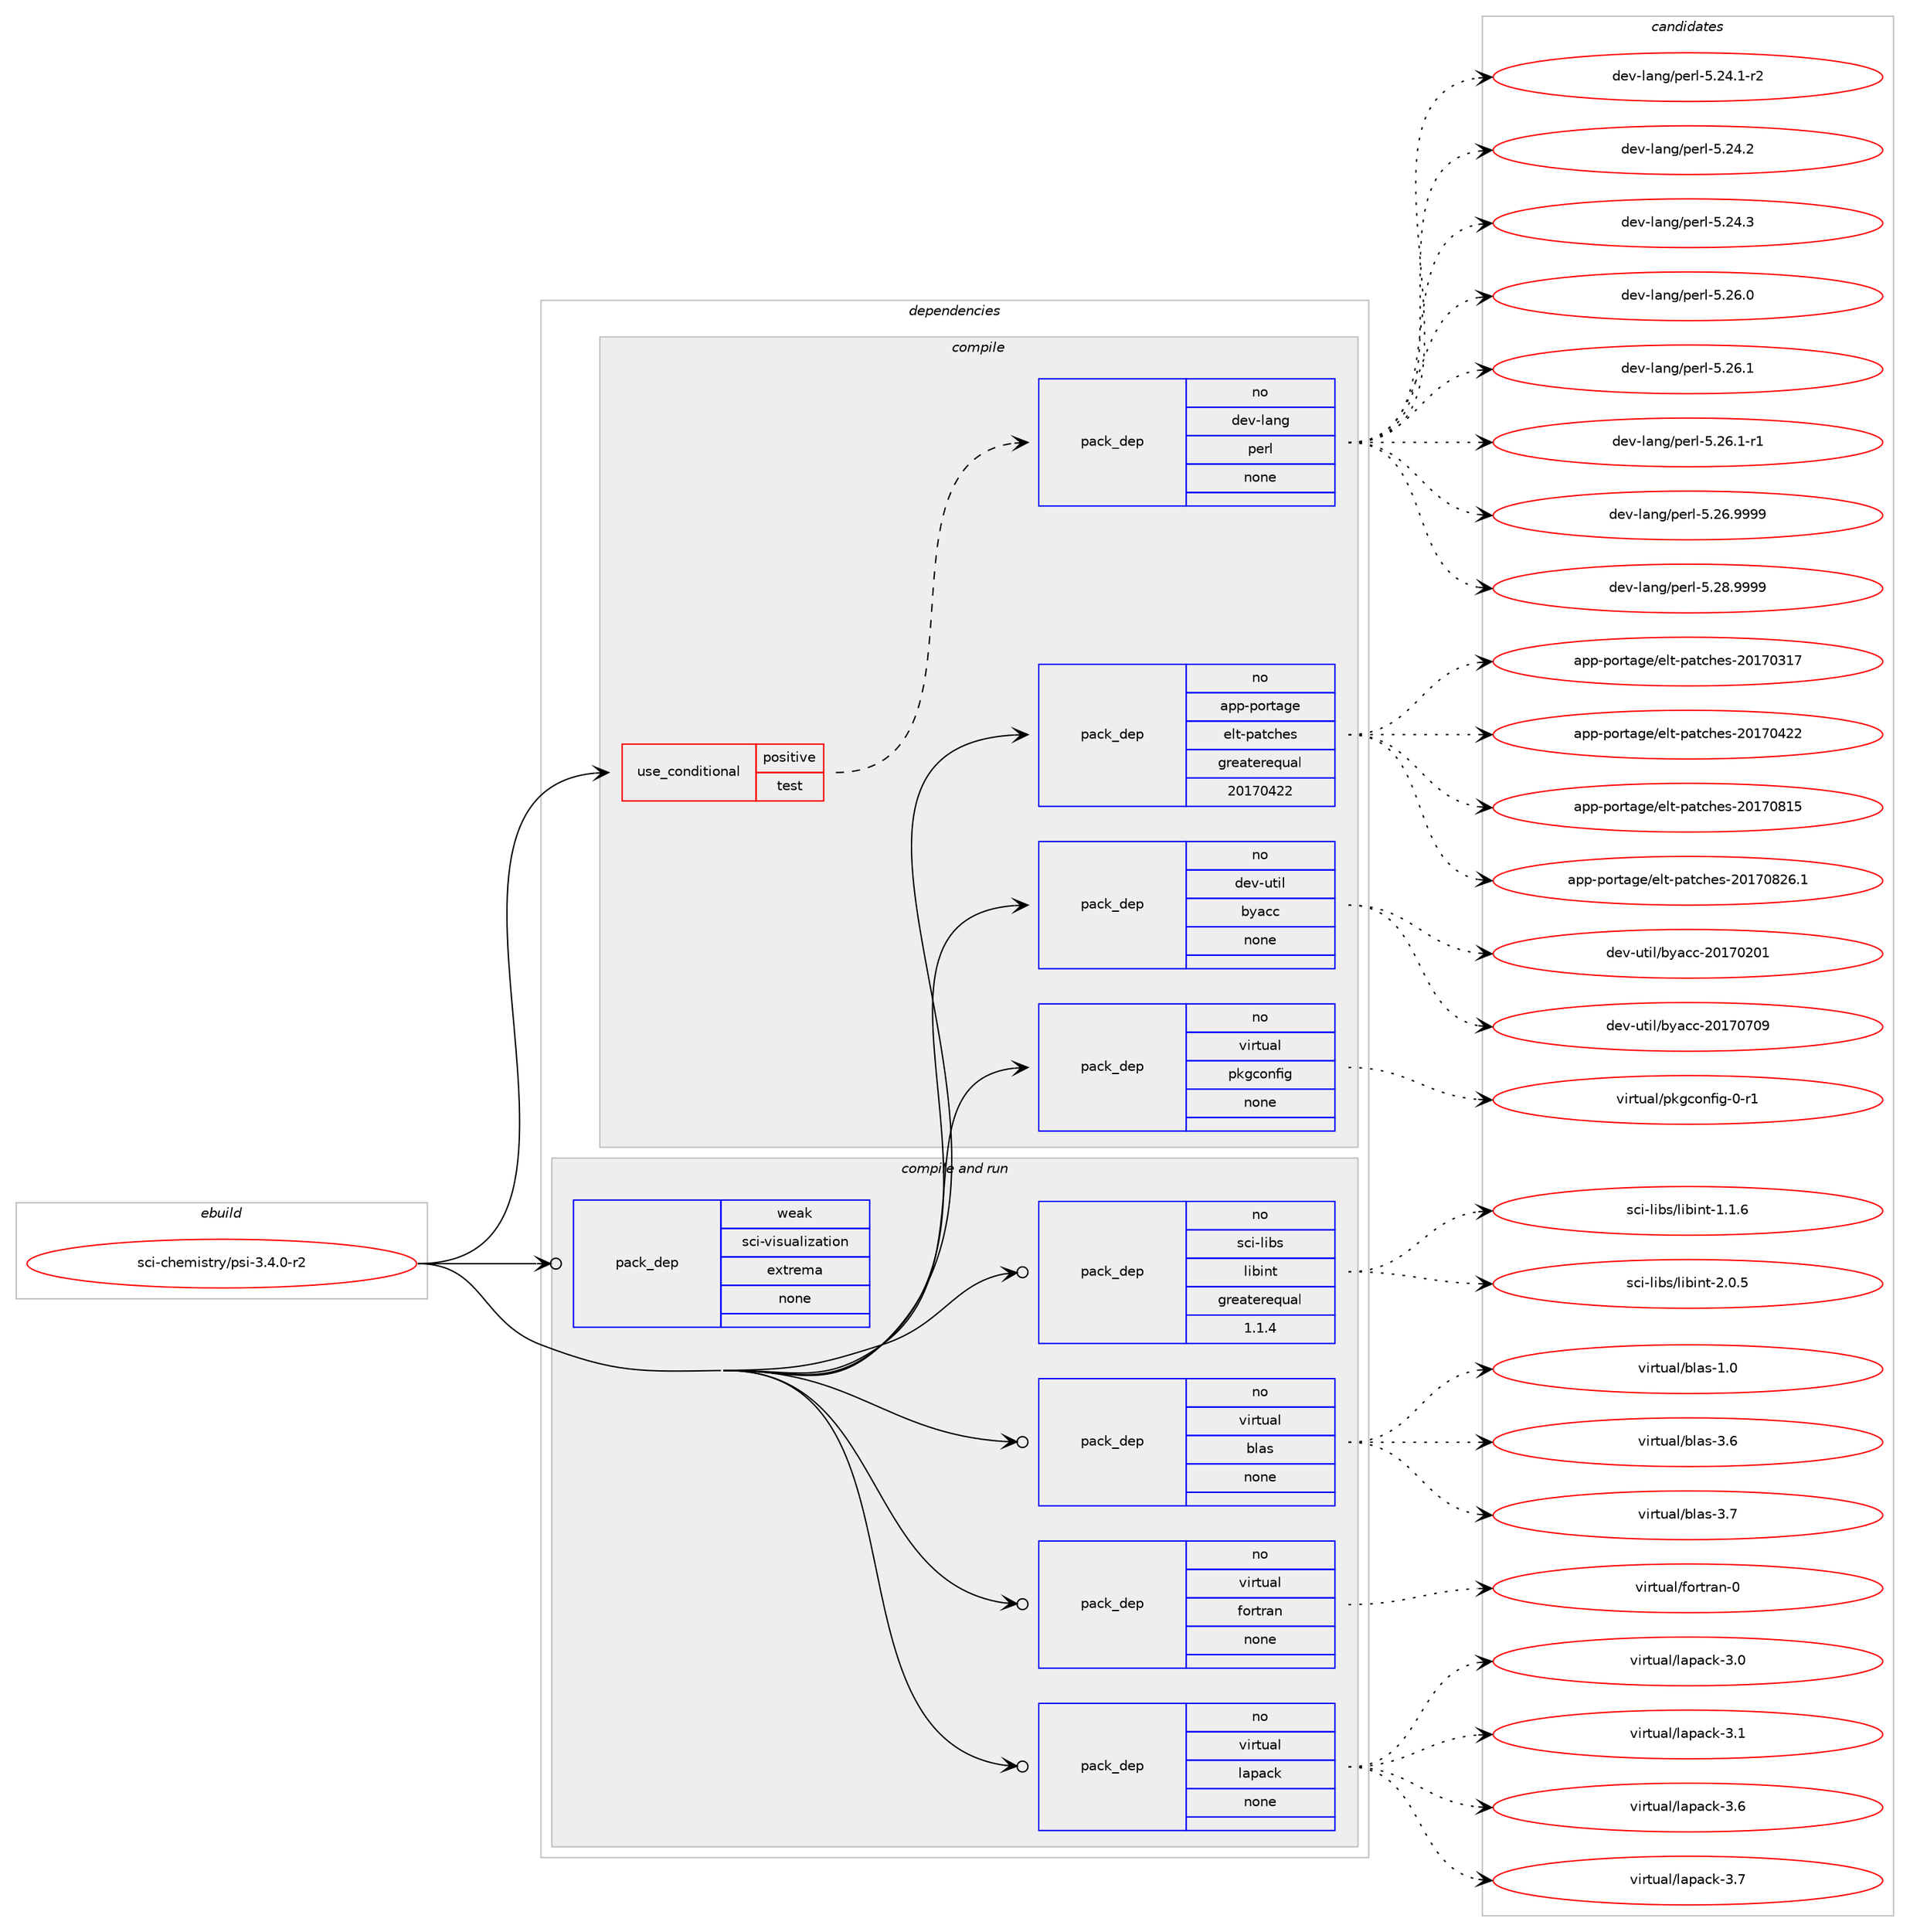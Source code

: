 digraph prolog {

# *************
# Graph options
# *************

newrank=true;
concentrate=true;
compound=true;
graph [rankdir=LR,fontname=Helvetica,fontsize=10,ranksep=1.5];#, ranksep=2.5, nodesep=0.2];
edge  [arrowhead=vee];
node  [fontname=Helvetica,fontsize=10];

# **********
# The ebuild
# **********

subgraph cluster_leftcol {
color=gray;
rank=same;
label=<<i>ebuild</i>>;
id [label="sci-chemistry/psi-3.4.0-r2", color=red, width=4, href="../sci-chemistry/psi-3.4.0-r2.svg"];
}

# ****************
# The dependencies
# ****************

subgraph cluster_midcol {
color=gray;
label=<<i>dependencies</i>>;
subgraph cluster_compile {
fillcolor="#eeeeee";
style=filled;
label=<<i>compile</i>>;
subgraph cond109710 {
dependency446963 [label=<<TABLE BORDER="0" CELLBORDER="1" CELLSPACING="0" CELLPADDING="4"><TR><TD ROWSPAN="3" CELLPADDING="10">use_conditional</TD></TR><TR><TD>positive</TD></TR><TR><TD>test</TD></TR></TABLE>>, shape=none, color=red];
subgraph pack329477 {
dependency446964 [label=<<TABLE BORDER="0" CELLBORDER="1" CELLSPACING="0" CELLPADDING="4" WIDTH="220"><TR><TD ROWSPAN="6" CELLPADDING="30">pack_dep</TD></TR><TR><TD WIDTH="110">no</TD></TR><TR><TD>dev-lang</TD></TR><TR><TD>perl</TD></TR><TR><TD>none</TD></TR><TR><TD></TD></TR></TABLE>>, shape=none, color=blue];
}
dependency446963:e -> dependency446964:w [weight=20,style="dashed",arrowhead="vee"];
}
id:e -> dependency446963:w [weight=20,style="solid",arrowhead="vee"];
subgraph pack329478 {
dependency446965 [label=<<TABLE BORDER="0" CELLBORDER="1" CELLSPACING="0" CELLPADDING="4" WIDTH="220"><TR><TD ROWSPAN="6" CELLPADDING="30">pack_dep</TD></TR><TR><TD WIDTH="110">no</TD></TR><TR><TD>app-portage</TD></TR><TR><TD>elt-patches</TD></TR><TR><TD>greaterequal</TD></TR><TR><TD>20170422</TD></TR></TABLE>>, shape=none, color=blue];
}
id:e -> dependency446965:w [weight=20,style="solid",arrowhead="vee"];
subgraph pack329479 {
dependency446966 [label=<<TABLE BORDER="0" CELLBORDER="1" CELLSPACING="0" CELLPADDING="4" WIDTH="220"><TR><TD ROWSPAN="6" CELLPADDING="30">pack_dep</TD></TR><TR><TD WIDTH="110">no</TD></TR><TR><TD>dev-util</TD></TR><TR><TD>byacc</TD></TR><TR><TD>none</TD></TR><TR><TD></TD></TR></TABLE>>, shape=none, color=blue];
}
id:e -> dependency446966:w [weight=20,style="solid",arrowhead="vee"];
subgraph pack329480 {
dependency446967 [label=<<TABLE BORDER="0" CELLBORDER="1" CELLSPACING="0" CELLPADDING="4" WIDTH="220"><TR><TD ROWSPAN="6" CELLPADDING="30">pack_dep</TD></TR><TR><TD WIDTH="110">no</TD></TR><TR><TD>virtual</TD></TR><TR><TD>pkgconfig</TD></TR><TR><TD>none</TD></TR><TR><TD></TD></TR></TABLE>>, shape=none, color=blue];
}
id:e -> dependency446967:w [weight=20,style="solid",arrowhead="vee"];
}
subgraph cluster_compileandrun {
fillcolor="#eeeeee";
style=filled;
label=<<i>compile and run</i>>;
subgraph pack329481 {
dependency446968 [label=<<TABLE BORDER="0" CELLBORDER="1" CELLSPACING="0" CELLPADDING="4" WIDTH="220"><TR><TD ROWSPAN="6" CELLPADDING="30">pack_dep</TD></TR><TR><TD WIDTH="110">no</TD></TR><TR><TD>sci-libs</TD></TR><TR><TD>libint</TD></TR><TR><TD>greaterequal</TD></TR><TR><TD>1.1.4</TD></TR></TABLE>>, shape=none, color=blue];
}
id:e -> dependency446968:w [weight=20,style="solid",arrowhead="odotvee"];
subgraph pack329482 {
dependency446969 [label=<<TABLE BORDER="0" CELLBORDER="1" CELLSPACING="0" CELLPADDING="4" WIDTH="220"><TR><TD ROWSPAN="6" CELLPADDING="30">pack_dep</TD></TR><TR><TD WIDTH="110">no</TD></TR><TR><TD>virtual</TD></TR><TR><TD>blas</TD></TR><TR><TD>none</TD></TR><TR><TD></TD></TR></TABLE>>, shape=none, color=blue];
}
id:e -> dependency446969:w [weight=20,style="solid",arrowhead="odotvee"];
subgraph pack329483 {
dependency446970 [label=<<TABLE BORDER="0" CELLBORDER="1" CELLSPACING="0" CELLPADDING="4" WIDTH="220"><TR><TD ROWSPAN="6" CELLPADDING="30">pack_dep</TD></TR><TR><TD WIDTH="110">no</TD></TR><TR><TD>virtual</TD></TR><TR><TD>fortran</TD></TR><TR><TD>none</TD></TR><TR><TD></TD></TR></TABLE>>, shape=none, color=blue];
}
id:e -> dependency446970:w [weight=20,style="solid",arrowhead="odotvee"];
subgraph pack329484 {
dependency446971 [label=<<TABLE BORDER="0" CELLBORDER="1" CELLSPACING="0" CELLPADDING="4" WIDTH="220"><TR><TD ROWSPAN="6" CELLPADDING="30">pack_dep</TD></TR><TR><TD WIDTH="110">no</TD></TR><TR><TD>virtual</TD></TR><TR><TD>lapack</TD></TR><TR><TD>none</TD></TR><TR><TD></TD></TR></TABLE>>, shape=none, color=blue];
}
id:e -> dependency446971:w [weight=20,style="solid",arrowhead="odotvee"];
subgraph pack329485 {
dependency446972 [label=<<TABLE BORDER="0" CELLBORDER="1" CELLSPACING="0" CELLPADDING="4" WIDTH="220"><TR><TD ROWSPAN="6" CELLPADDING="30">pack_dep</TD></TR><TR><TD WIDTH="110">weak</TD></TR><TR><TD>sci-visualization</TD></TR><TR><TD>extrema</TD></TR><TR><TD>none</TD></TR><TR><TD></TD></TR></TABLE>>, shape=none, color=blue];
}
id:e -> dependency446972:w [weight=20,style="solid",arrowhead="odotvee"];
}
subgraph cluster_run {
fillcolor="#eeeeee";
style=filled;
label=<<i>run</i>>;
}
}

# **************
# The candidates
# **************

subgraph cluster_choices {
rank=same;
color=gray;
label=<<i>candidates</i>>;

subgraph choice329477 {
color=black;
nodesep=1;
choice100101118451089711010347112101114108455346505246494511450 [label="dev-lang/perl-5.24.1-r2", color=red, width=4,href="../dev-lang/perl-5.24.1-r2.svg"];
choice10010111845108971101034711210111410845534650524650 [label="dev-lang/perl-5.24.2", color=red, width=4,href="../dev-lang/perl-5.24.2.svg"];
choice10010111845108971101034711210111410845534650524651 [label="dev-lang/perl-5.24.3", color=red, width=4,href="../dev-lang/perl-5.24.3.svg"];
choice10010111845108971101034711210111410845534650544648 [label="dev-lang/perl-5.26.0", color=red, width=4,href="../dev-lang/perl-5.26.0.svg"];
choice10010111845108971101034711210111410845534650544649 [label="dev-lang/perl-5.26.1", color=red, width=4,href="../dev-lang/perl-5.26.1.svg"];
choice100101118451089711010347112101114108455346505446494511449 [label="dev-lang/perl-5.26.1-r1", color=red, width=4,href="../dev-lang/perl-5.26.1-r1.svg"];
choice10010111845108971101034711210111410845534650544657575757 [label="dev-lang/perl-5.26.9999", color=red, width=4,href="../dev-lang/perl-5.26.9999.svg"];
choice10010111845108971101034711210111410845534650564657575757 [label="dev-lang/perl-5.28.9999", color=red, width=4,href="../dev-lang/perl-5.28.9999.svg"];
dependency446964:e -> choice100101118451089711010347112101114108455346505246494511450:w [style=dotted,weight="100"];
dependency446964:e -> choice10010111845108971101034711210111410845534650524650:w [style=dotted,weight="100"];
dependency446964:e -> choice10010111845108971101034711210111410845534650524651:w [style=dotted,weight="100"];
dependency446964:e -> choice10010111845108971101034711210111410845534650544648:w [style=dotted,weight="100"];
dependency446964:e -> choice10010111845108971101034711210111410845534650544649:w [style=dotted,weight="100"];
dependency446964:e -> choice100101118451089711010347112101114108455346505446494511449:w [style=dotted,weight="100"];
dependency446964:e -> choice10010111845108971101034711210111410845534650544657575757:w [style=dotted,weight="100"];
dependency446964:e -> choice10010111845108971101034711210111410845534650564657575757:w [style=dotted,weight="100"];
}
subgraph choice329478 {
color=black;
nodesep=1;
choice97112112451121111141169710310147101108116451129711699104101115455048495548514955 [label="app-portage/elt-patches-20170317", color=red, width=4,href="../app-portage/elt-patches-20170317.svg"];
choice97112112451121111141169710310147101108116451129711699104101115455048495548525050 [label="app-portage/elt-patches-20170422", color=red, width=4,href="../app-portage/elt-patches-20170422.svg"];
choice97112112451121111141169710310147101108116451129711699104101115455048495548564953 [label="app-portage/elt-patches-20170815", color=red, width=4,href="../app-portage/elt-patches-20170815.svg"];
choice971121124511211111411697103101471011081164511297116991041011154550484955485650544649 [label="app-portage/elt-patches-20170826.1", color=red, width=4,href="../app-portage/elt-patches-20170826.1.svg"];
dependency446965:e -> choice97112112451121111141169710310147101108116451129711699104101115455048495548514955:w [style=dotted,weight="100"];
dependency446965:e -> choice97112112451121111141169710310147101108116451129711699104101115455048495548525050:w [style=dotted,weight="100"];
dependency446965:e -> choice97112112451121111141169710310147101108116451129711699104101115455048495548564953:w [style=dotted,weight="100"];
dependency446965:e -> choice971121124511211111411697103101471011081164511297116991041011154550484955485650544649:w [style=dotted,weight="100"];
}
subgraph choice329479 {
color=black;
nodesep=1;
choice100101118451171161051084798121979999455048495548504849 [label="dev-util/byacc-20170201", color=red, width=4,href="../dev-util/byacc-20170201.svg"];
choice100101118451171161051084798121979999455048495548554857 [label="dev-util/byacc-20170709", color=red, width=4,href="../dev-util/byacc-20170709.svg"];
dependency446966:e -> choice100101118451171161051084798121979999455048495548504849:w [style=dotted,weight="100"];
dependency446966:e -> choice100101118451171161051084798121979999455048495548554857:w [style=dotted,weight="100"];
}
subgraph choice329480 {
color=black;
nodesep=1;
choice11810511411611797108471121071039911111010210510345484511449 [label="virtual/pkgconfig-0-r1", color=red, width=4,href="../virtual/pkgconfig-0-r1.svg"];
dependency446967:e -> choice11810511411611797108471121071039911111010210510345484511449:w [style=dotted,weight="100"];
}
subgraph choice329481 {
color=black;
nodesep=1;
choice1159910545108105981154710810598105110116454946494654 [label="sci-libs/libint-1.1.6", color=red, width=4,href="../sci-libs/libint-1.1.6.svg"];
choice1159910545108105981154710810598105110116455046484653 [label="sci-libs/libint-2.0.5", color=red, width=4,href="../sci-libs/libint-2.0.5.svg"];
dependency446968:e -> choice1159910545108105981154710810598105110116454946494654:w [style=dotted,weight="100"];
dependency446968:e -> choice1159910545108105981154710810598105110116455046484653:w [style=dotted,weight="100"];
}
subgraph choice329482 {
color=black;
nodesep=1;
choice1181051141161179710847981089711545494648 [label="virtual/blas-1.0", color=red, width=4,href="../virtual/blas-1.0.svg"];
choice1181051141161179710847981089711545514654 [label="virtual/blas-3.6", color=red, width=4,href="../virtual/blas-3.6.svg"];
choice1181051141161179710847981089711545514655 [label="virtual/blas-3.7", color=red, width=4,href="../virtual/blas-3.7.svg"];
dependency446969:e -> choice1181051141161179710847981089711545494648:w [style=dotted,weight="100"];
dependency446969:e -> choice1181051141161179710847981089711545514654:w [style=dotted,weight="100"];
dependency446969:e -> choice1181051141161179710847981089711545514655:w [style=dotted,weight="100"];
}
subgraph choice329483 {
color=black;
nodesep=1;
choice1181051141161179710847102111114116114971104548 [label="virtual/fortran-0", color=red, width=4,href="../virtual/fortran-0.svg"];
dependency446970:e -> choice1181051141161179710847102111114116114971104548:w [style=dotted,weight="100"];
}
subgraph choice329484 {
color=black;
nodesep=1;
choice118105114116117971084710897112979910745514648 [label="virtual/lapack-3.0", color=red, width=4,href="../virtual/lapack-3.0.svg"];
choice118105114116117971084710897112979910745514649 [label="virtual/lapack-3.1", color=red, width=4,href="../virtual/lapack-3.1.svg"];
choice118105114116117971084710897112979910745514654 [label="virtual/lapack-3.6", color=red, width=4,href="../virtual/lapack-3.6.svg"];
choice118105114116117971084710897112979910745514655 [label="virtual/lapack-3.7", color=red, width=4,href="../virtual/lapack-3.7.svg"];
dependency446971:e -> choice118105114116117971084710897112979910745514648:w [style=dotted,weight="100"];
dependency446971:e -> choice118105114116117971084710897112979910745514649:w [style=dotted,weight="100"];
dependency446971:e -> choice118105114116117971084710897112979910745514654:w [style=dotted,weight="100"];
dependency446971:e -> choice118105114116117971084710897112979910745514655:w [style=dotted,weight="100"];
}
subgraph choice329485 {
color=black;
nodesep=1;
}
}

}
